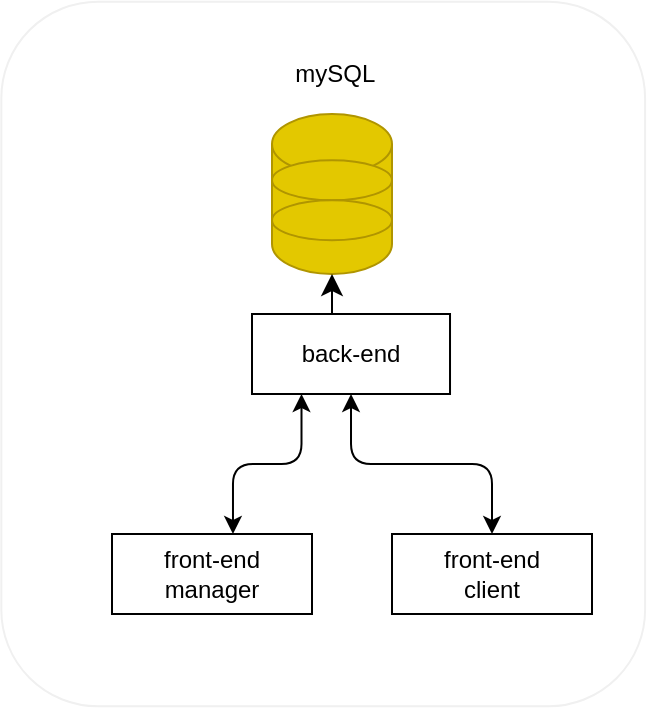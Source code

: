 <mxfile>
    <diagram id="Hds1MQbvF286GsUNV4ck" name="Page-1">
        <mxGraphModel dx="871" dy="370" grid="1" gridSize="10" guides="1" tooltips="1" connect="1" arrows="1" fold="1" page="1" pageScale="1" pageWidth="850" pageHeight="1100" math="0" shadow="0">
            <root>
                <mxCell id="0"/>
                <mxCell id="1" parent="0"/>
                <mxCell id="3" value="" style="rounded=1;whiteSpace=wrap;html=1;rotation=90;strokeColor=#F0F0F0;" parent="1" vertex="1">
                    <mxGeometry x="229.46" y="19.05" width="352.29" height="321.89" as="geometry"/>
                </mxCell>
                <mxCell id="4" value="" style="shape=cylinder3;whiteSpace=wrap;html=1;boundedLbl=1;backgroundOutline=1;size=15;fillColor=#e3c800;fontColor=#000000;strokeColor=#B09500;" parent="1" vertex="1">
                    <mxGeometry x="380" y="60" width="60" height="80" as="geometry"/>
                </mxCell>
                <mxCell id="5" value="" style="ellipse;whiteSpace=wrap;html=1;fillColor=#e3c800;fontColor=#000000;strokeColor=#B09500;" parent="1" vertex="1">
                    <mxGeometry x="380" y="83.13" width="60" height="20" as="geometry"/>
                </mxCell>
                <mxCell id="7" value="" style="ellipse;whiteSpace=wrap;html=1;fillColor=#e3c800;fontColor=#000000;strokeColor=#B09500;" parent="1" vertex="1">
                    <mxGeometry x="380" y="103.13" width="60" height="20" as="geometry"/>
                </mxCell>
                <mxCell id="10" value="back-end" style="whiteSpace=wrap;html=1;rotation=0;" parent="1" vertex="1">
                    <mxGeometry x="370" y="160" width="99.01" height="40" as="geometry"/>
                </mxCell>
                <mxCell id="14" value="" style="edgeStyle=elbowEdgeStyle;elbow=vertical;html=1;rounded=1;curved=0;sourcePerimeterSpacing=0;targetPerimeterSpacing=0;startSize=6;endSize=6;startArrow=classic;startFill=1;" parent="1" source="10" target="13" edge="1">
                    <mxGeometry relative="1" as="geometry"/>
                </mxCell>
                <mxCell id="11" value="front-end&lt;br&gt;manager" style="whiteSpace=wrap;html=1;rotation=0;" parent="1" vertex="1">
                    <mxGeometry x="300" y="270" width="100" height="40" as="geometry"/>
                </mxCell>
                <mxCell id="13" value="front-end&lt;br&gt;client" style="whiteSpace=wrap;html=1;rotation=0;" parent="1" vertex="1">
                    <mxGeometry x="440" y="270" width="100" height="40" as="geometry"/>
                </mxCell>
                <mxCell id="15" value="" style="edgeStyle=segmentEdgeStyle;endArrow=classic;html=1;curved=0;rounded=0;endSize=8;startSize=8;entryX=0.5;entryY=1;entryDx=0;entryDy=0;entryPerimeter=0;exitX=0.5;exitY=0;exitDx=0;exitDy=0;" parent="1" source="10" target="4" edge="1">
                    <mxGeometry width="50" height="50" relative="1" as="geometry">
                        <mxPoint x="400" y="220" as="sourcePoint"/>
                        <mxPoint x="450" y="170" as="targetPoint"/>
                        <Array as="points"/>
                    </mxGeometry>
                </mxCell>
                <mxCell id="17" value="&amp;nbsp;mySQL" style="text;strokeColor=none;align=center;fillColor=none;html=1;verticalAlign=middle;whiteSpace=wrap;rounded=0;" parent="1" vertex="1">
                    <mxGeometry x="380" y="30" width="60" height="20" as="geometry"/>
                </mxCell>
                <mxCell id="21" value="" style="edgeStyle=elbowEdgeStyle;elbow=vertical;html=1;rounded=1;curved=0;sourcePerimeterSpacing=0;targetPerimeterSpacing=0;startSize=6;endSize=6;startArrow=classic;startFill=1;exitX=0.25;exitY=1;exitDx=0;exitDy=0;" edge="1" parent="1" source="10">
                    <mxGeometry relative="1" as="geometry">
                        <mxPoint x="289.995" y="200" as="sourcePoint"/>
                        <mxPoint x="360.49" y="270" as="targetPoint"/>
                    </mxGeometry>
                </mxCell>
            </root>
        </mxGraphModel>
    </diagram>
</mxfile>